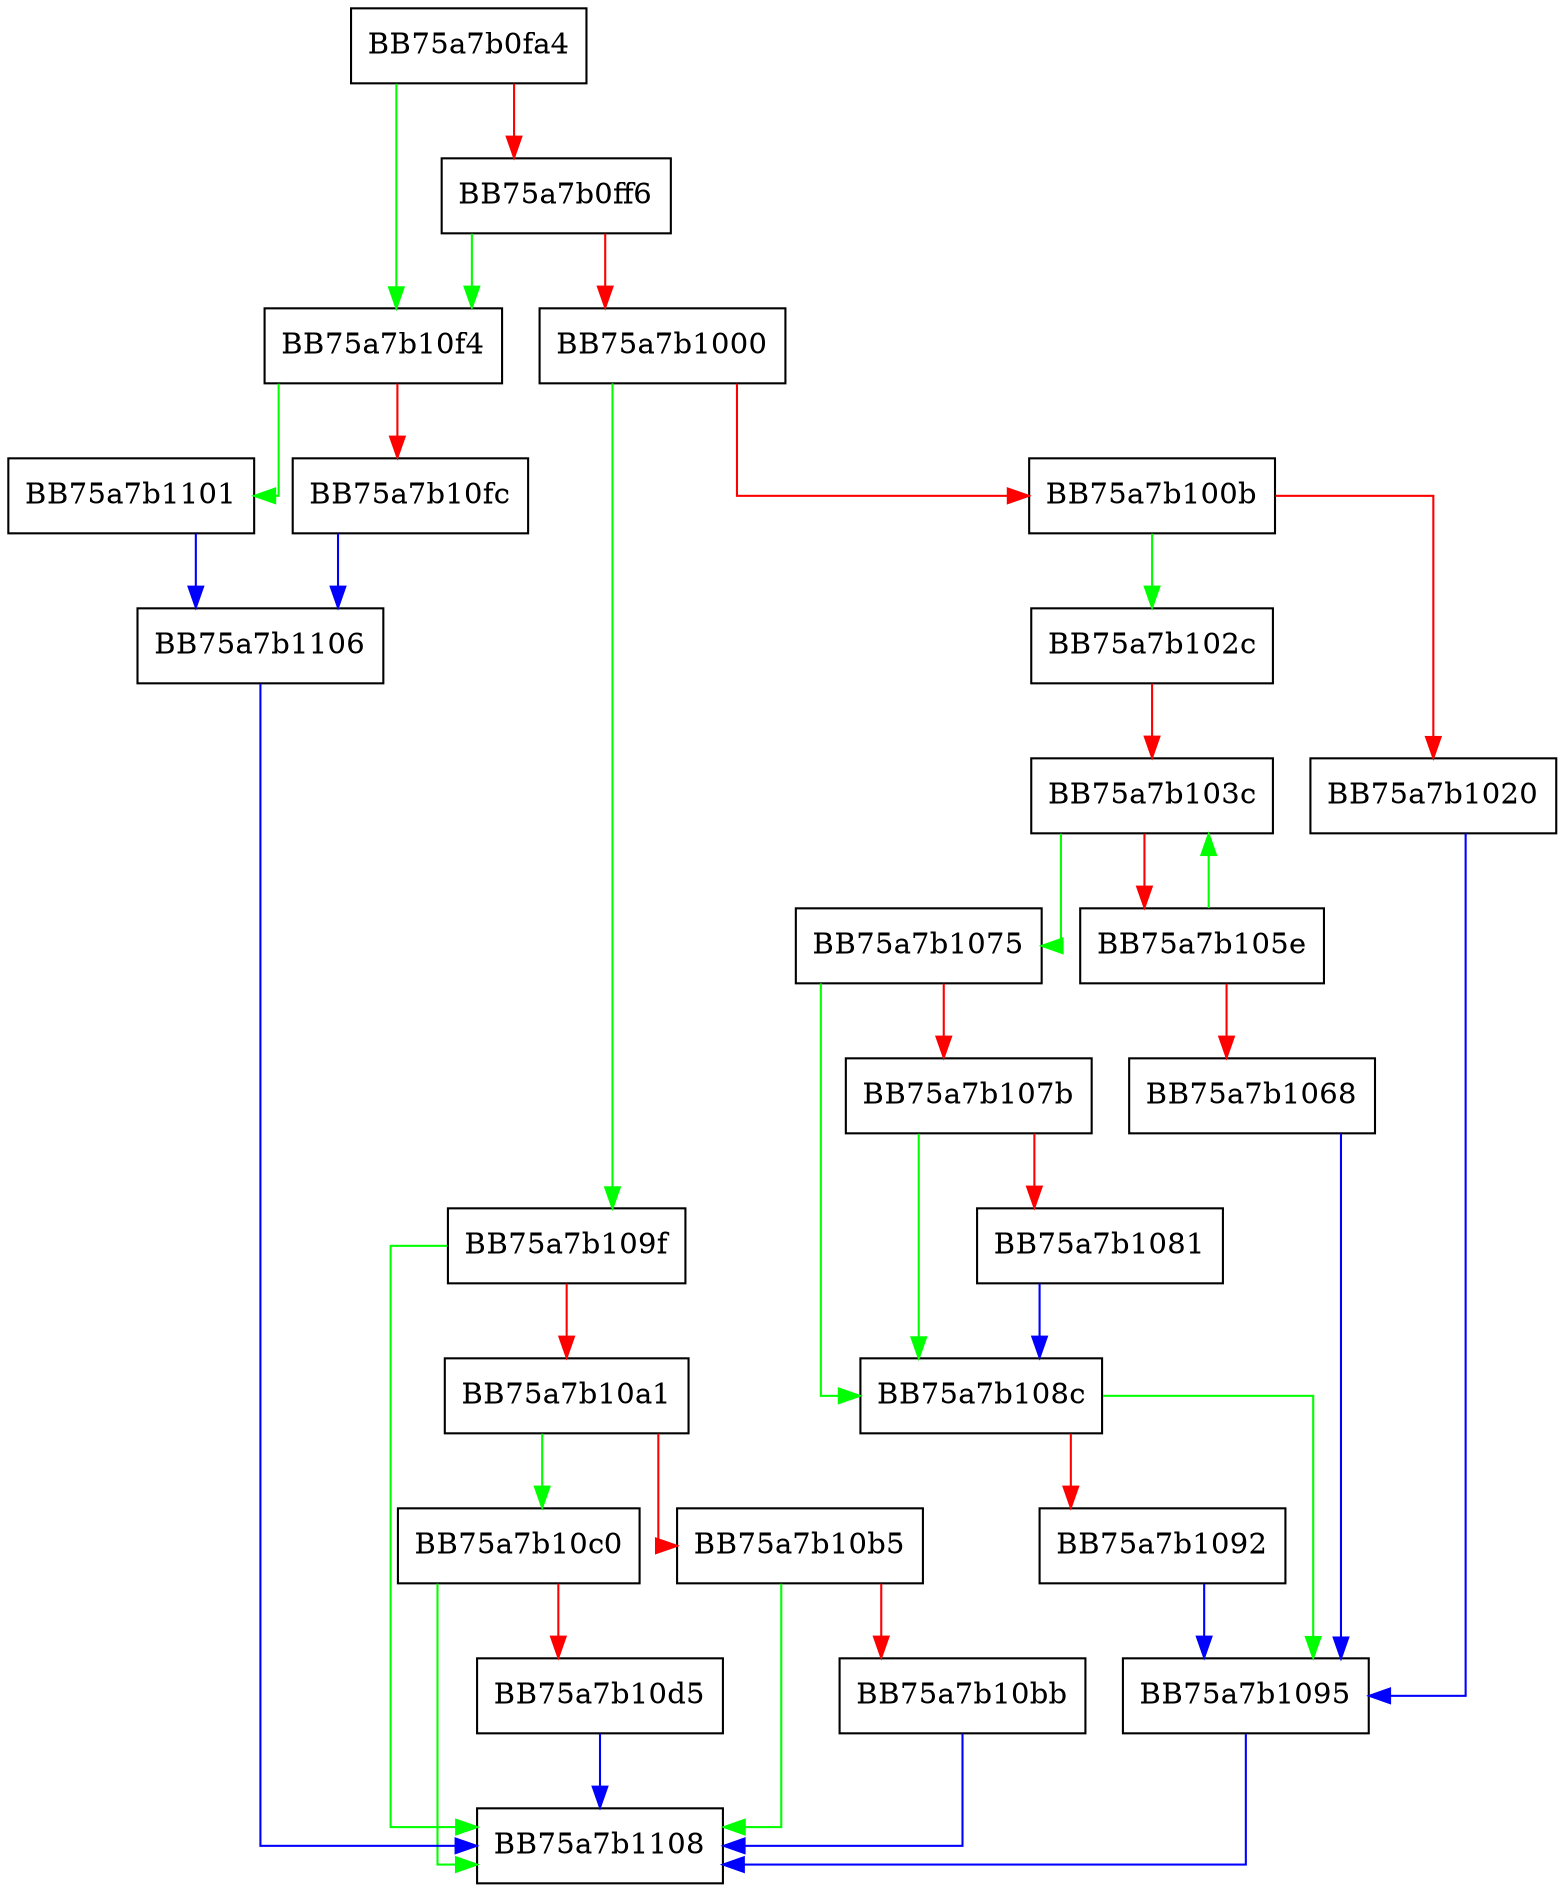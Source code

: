 digraph _chsize_nolock_internal {
  node [shape="box"];
  graph [splines=ortho];
  BB75a7b0fa4 -> BB75a7b10f4 [color="green"];
  BB75a7b0fa4 -> BB75a7b0ff6 [color="red"];
  BB75a7b0ff6 -> BB75a7b10f4 [color="green"];
  BB75a7b0ff6 -> BB75a7b1000 [color="red"];
  BB75a7b1000 -> BB75a7b109f [color="green"];
  BB75a7b1000 -> BB75a7b100b [color="red"];
  BB75a7b100b -> BB75a7b102c [color="green"];
  BB75a7b100b -> BB75a7b1020 [color="red"];
  BB75a7b1020 -> BB75a7b1095 [color="blue"];
  BB75a7b102c -> BB75a7b103c [color="red"];
  BB75a7b103c -> BB75a7b1075 [color="green"];
  BB75a7b103c -> BB75a7b105e [color="red"];
  BB75a7b105e -> BB75a7b103c [color="green"];
  BB75a7b105e -> BB75a7b1068 [color="red"];
  BB75a7b1068 -> BB75a7b1095 [color="blue"];
  BB75a7b1075 -> BB75a7b108c [color="green"];
  BB75a7b1075 -> BB75a7b107b [color="red"];
  BB75a7b107b -> BB75a7b108c [color="green"];
  BB75a7b107b -> BB75a7b1081 [color="red"];
  BB75a7b1081 -> BB75a7b108c [color="blue"];
  BB75a7b108c -> BB75a7b1095 [color="green"];
  BB75a7b108c -> BB75a7b1092 [color="red"];
  BB75a7b1092 -> BB75a7b1095 [color="blue"];
  BB75a7b1095 -> BB75a7b1108 [color="blue"];
  BB75a7b109f -> BB75a7b1108 [color="green"];
  BB75a7b109f -> BB75a7b10a1 [color="red"];
  BB75a7b10a1 -> BB75a7b10c0 [color="green"];
  BB75a7b10a1 -> BB75a7b10b5 [color="red"];
  BB75a7b10b5 -> BB75a7b1108 [color="green"];
  BB75a7b10b5 -> BB75a7b10bb [color="red"];
  BB75a7b10bb -> BB75a7b1108 [color="blue"];
  BB75a7b10c0 -> BB75a7b1108 [color="green"];
  BB75a7b10c0 -> BB75a7b10d5 [color="red"];
  BB75a7b10d5 -> BB75a7b1108 [color="blue"];
  BB75a7b10f4 -> BB75a7b1101 [color="green"];
  BB75a7b10f4 -> BB75a7b10fc [color="red"];
  BB75a7b10fc -> BB75a7b1106 [color="blue"];
  BB75a7b1101 -> BB75a7b1106 [color="blue"];
  BB75a7b1106 -> BB75a7b1108 [color="blue"];
}